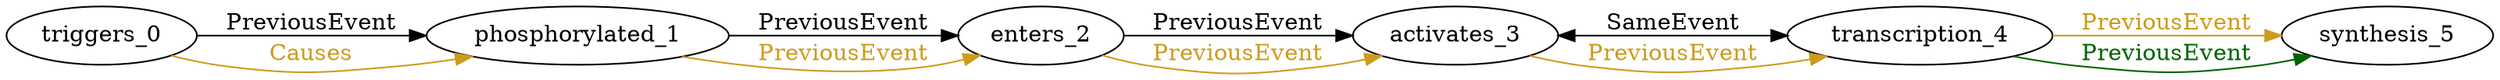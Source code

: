 digraph finite_state_machine { 
	rankdir=LR;
	size="50,50";
node0 [label = "triggers_0"]
node1 [label = "phosphorylated_1"]
node2 [label = "enters_2"]
node3 [label = "activates_3"]
node4 [label = "transcription_4"]
node5 [label = "synthesis_5"]
node0 -> node1 [ label = "PreviousEvent" fontcolor="black"  color = "Black"];
node0 -> node1 [ label = "Causes" fontcolor="goldenrod3"  color = "goldenrod3"];
node1 -> node2 [ label = "PreviousEvent" fontcolor="black"  color = "Black"];
node1 -> node2 [ label = "PreviousEvent" fontcolor="goldenrod3"  color = "goldenrod3"];
node2 -> node3 [ label = "PreviousEvent" fontcolor="black"  color = "Black"];
node2 -> node3 [ label = "PreviousEvent" fontcolor="goldenrod3"  color = "goldenrod3"];
node3 -> node4 [ label = "SameEvent" fontcolor="black" dir = "both" color = "Black"];
node3 -> node4 [ label = "PreviousEvent" fontcolor="goldenrod3"  color = "goldenrod3"];
node4 -> node5 [ label = "PreviousEvent" fontcolor="goldenrod3"  color = "goldenrod3"];
node4 -> node5 [ label = "PreviousEvent" fontcolor="darkgreen"  color = "darkgreen"];
}